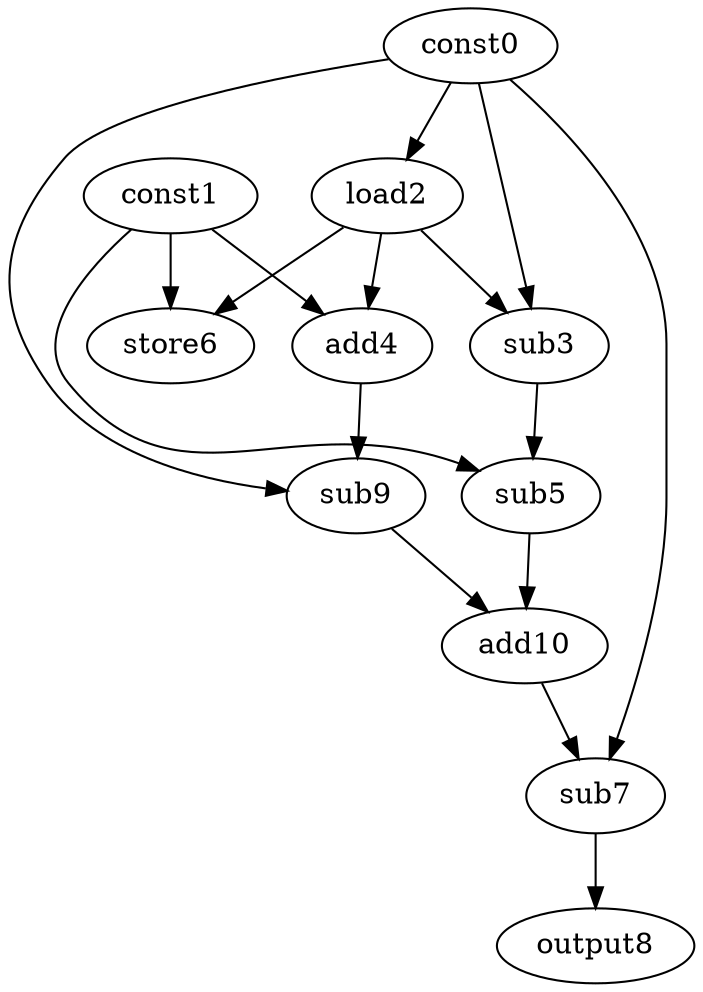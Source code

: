 digraph G { 
const0[opcode=const]; 
const1[opcode=const]; 
load2[opcode=load]; 
sub3[opcode=sub]; 
add4[opcode=add]; 
sub5[opcode=sub]; 
store6[opcode=store]; 
sub7[opcode=sub]; 
output8[opcode=output]; 
sub9[opcode=sub]; 
add10[opcode=add]; 
const0->load2[operand=0];
const0->sub3[operand=0];
load2->sub3[operand=1];
const1->add4[operand=0];
load2->add4[operand=1];
const1->store6[operand=0];
load2->store6[operand=1];
const1->sub5[operand=0];
sub3->sub5[operand=1];
const0->sub9[operand=0];
add4->sub9[operand=1];
sub9->add10[operand=0];
sub5->add10[operand=1];
const0->sub7[operand=0];
add10->sub7[operand=1];
sub7->output8[operand=0];
}

